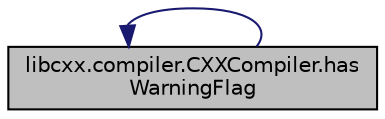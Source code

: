 digraph "libcxx.compiler.CXXCompiler.hasWarningFlag"
{
  edge [fontname="Helvetica",fontsize="10",labelfontname="Helvetica",labelfontsize="10"];
  node [fontname="Helvetica",fontsize="10",shape=record];
  rankdir="LR";
  Node4 [label="libcxx.compiler.CXXCompiler.has\lWarningFlag",height=0.2,width=0.4,color="black", fillcolor="grey75", style="filled", fontcolor="black"];
  Node4 -> Node4 [dir="back",color="midnightblue",fontsize="10",style="solid"];
}
